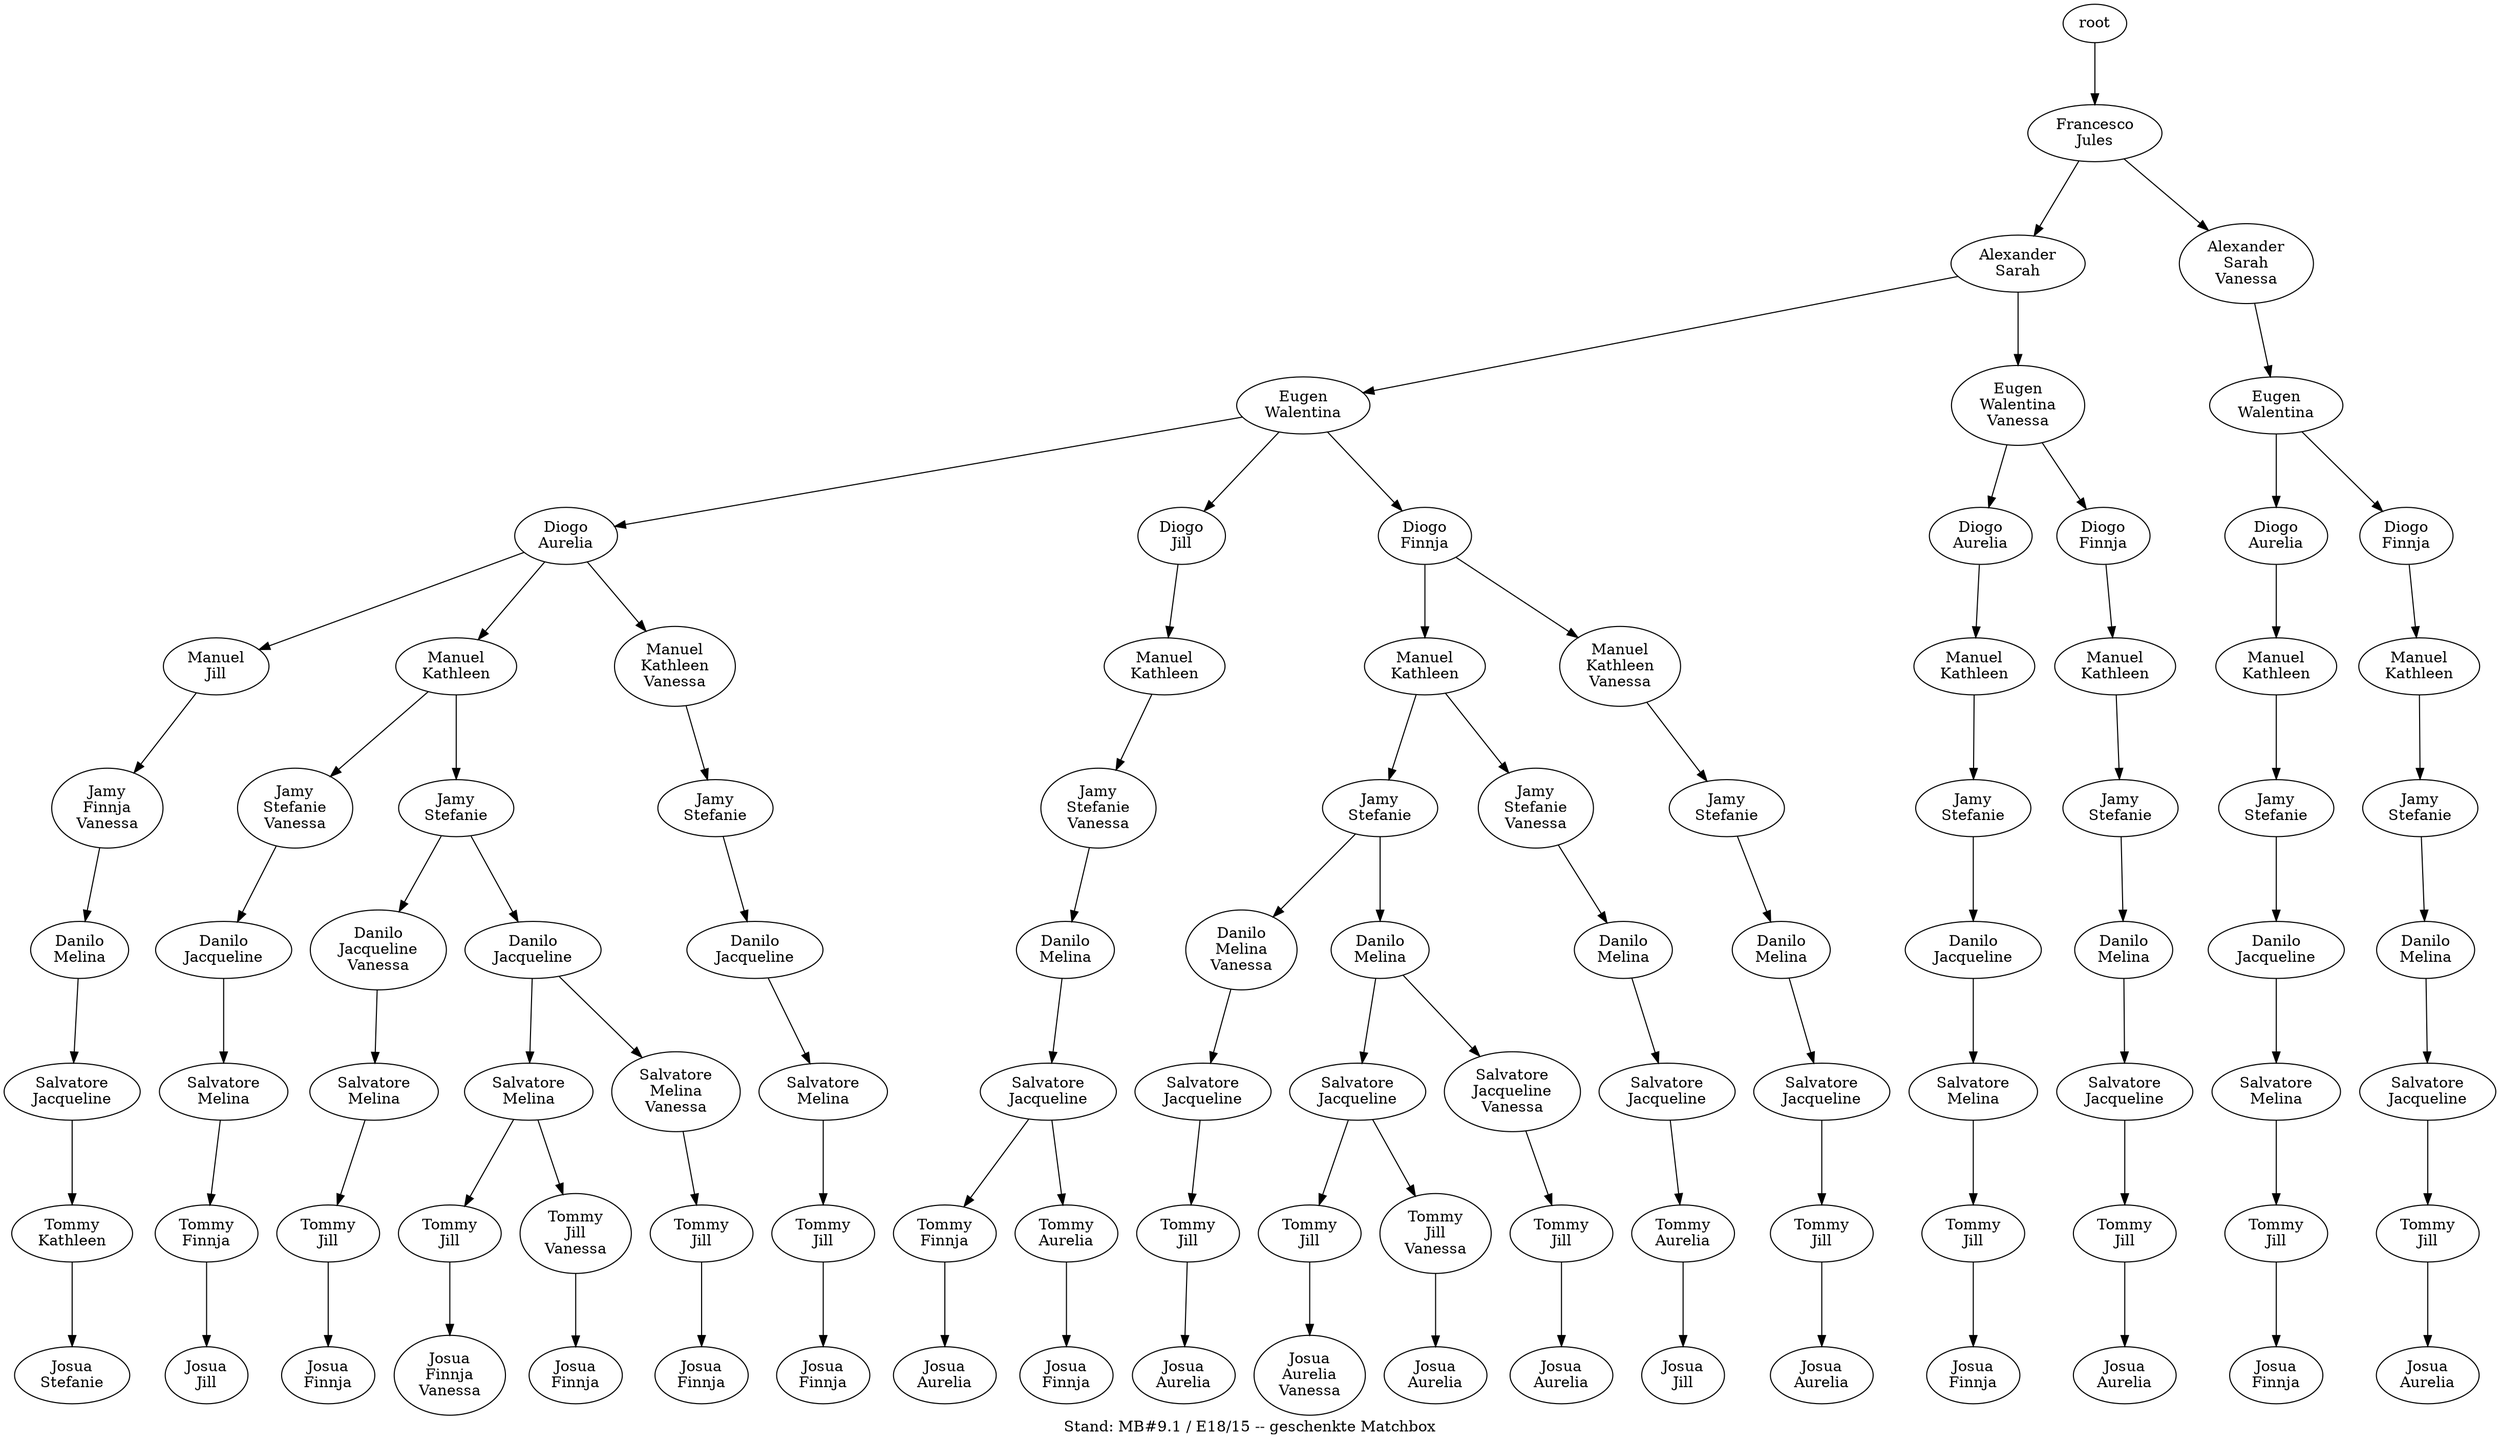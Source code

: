 digraph D { labelloc="b"; label="Stand: MB#9.1 / E18/15 -- geschenkte Matchbox"; ranksep=0.8;
"root/9"[label="Francesco\nJules"]
"root" -> "root/9";
"root/9/6"[label="Alexander\nSarah"]
"root/9" -> "root/9/6";
"root/9/6/8"[label="Eugen\nWalentina"]
"root/9/6" -> "root/9/6/8";
"root/9/6/8/0"[label="Diogo\nAurelia"]
"root/9/6/8" -> "root/9/6/8/0";
"root/9/6/8/0/3"[label="Manuel\nJill"]
"root/9/6/8/0" -> "root/9/6/8/0/3";
"root/9/6/8/0/3/1,10"[label="Jamy\nFinnja\nVanessa"]
"root/9/6/8/0/3" -> "root/9/6/8/0/3/1,10";
"root/9/6/8/0/3/1,10/5"[label="Danilo\nMelina"]
"root/9/6/8/0/3/1,10" -> "root/9/6/8/0/3/1,10/5";
"root/9/6/8/0/3/1,10/5/2"[label="Salvatore\nJacqueline"]
"root/9/6/8/0/3/1,10/5" -> "root/9/6/8/0/3/1,10/5/2";
"root/9/6/8/0/3/1,10/5/2/4"[label="Tommy\nKathleen"]
"root/9/6/8/0/3/1,10/5/2" -> "root/9/6/8/0/3/1,10/5/2/4";
"root/9/6/8/0/3/1,10/5/2/4/7"[label="Josua\nStefanie"]
"root/9/6/8/0/3/1,10/5/2/4" -> "root/9/6/8/0/3/1,10/5/2/4/7";
"root/9/6/8/3"[label="Diogo\nJill"]
"root/9/6/8" -> "root/9/6/8/3";
"root/9/6/8/3/4"[label="Manuel\nKathleen"]
"root/9/6/8/3" -> "root/9/6/8/3/4";
"root/9/6/8/3/4/7,10"[label="Jamy\nStefanie\nVanessa"]
"root/9/6/8/3/4" -> "root/9/6/8/3/4/7,10";
"root/9/6/8/3/4/7,10/5"[label="Danilo\nMelina"]
"root/9/6/8/3/4/7,10" -> "root/9/6/8/3/4/7,10/5";
"root/9/6/8/3/4/7,10/5/2"[label="Salvatore\nJacqueline"]
"root/9/6/8/3/4/7,10/5" -> "root/9/6/8/3/4/7,10/5/2";
"root/9/6/8/3/4/7,10/5/2/1"[label="Tommy\nFinnja"]
"root/9/6/8/3/4/7,10/5/2" -> "root/9/6/8/3/4/7,10/5/2/1";
"root/9/6/8/3/4/7,10/5/2/1/0"[label="Josua\nAurelia"]
"root/9/6/8/3/4/7,10/5/2/1" -> "root/9/6/8/3/4/7,10/5/2/1/0";
"root/9/6/8/0/4"[label="Manuel\nKathleen"]
"root/9/6/8/0" -> "root/9/6/8/0/4";
"root/9/6/8/0/4/7,10"[label="Jamy\nStefanie\nVanessa"]
"root/9/6/8/0/4" -> "root/9/6/8/0/4/7,10";
"root/9/6/8/0/4/7,10/2"[label="Danilo\nJacqueline"]
"root/9/6/8/0/4/7,10" -> "root/9/6/8/0/4/7,10/2";
"root/9/6/8/0/4/7,10/2/5"[label="Salvatore\nMelina"]
"root/9/6/8/0/4/7,10/2" -> "root/9/6/8/0/4/7,10/2/5";
"root/9/6/8/0/4/7,10/2/5/1"[label="Tommy\nFinnja"]
"root/9/6/8/0/4/7,10/2/5" -> "root/9/6/8/0/4/7,10/2/5/1";
"root/9/6/8/0/4/7,10/2/5/1/3"[label="Josua\nJill"]
"root/9/6/8/0/4/7,10/2/5/1" -> "root/9/6/8/0/4/7,10/2/5/1/3";
"root/9/6,10"[label="Alexander\nSarah\nVanessa"]
"root/9" -> "root/9/6,10";
"root/9/6,10/8"[label="Eugen\nWalentina"]
"root/9/6,10" -> "root/9/6,10/8";
"root/9/6,10/8/0"[label="Diogo\nAurelia"]
"root/9/6,10/8" -> "root/9/6,10/8/0";
"root/9/6,10/8/0/4"[label="Manuel\nKathleen"]
"root/9/6,10/8/0" -> "root/9/6,10/8/0/4";
"root/9/6,10/8/0/4/7"[label="Jamy\nStefanie"]
"root/9/6,10/8/0/4" -> "root/9/6,10/8/0/4/7";
"root/9/6,10/8/0/4/7/2"[label="Danilo\nJacqueline"]
"root/9/6,10/8/0/4/7" -> "root/9/6,10/8/0/4/7/2";
"root/9/6,10/8/0/4/7/2/5"[label="Salvatore\nMelina"]
"root/9/6,10/8/0/4/7/2" -> "root/9/6,10/8/0/4/7/2/5";
"root/9/6,10/8/0/4/7/2/5/3"[label="Tommy\nJill"]
"root/9/6,10/8/0/4/7/2/5" -> "root/9/6,10/8/0/4/7/2/5/3";
"root/9/6,10/8/0/4/7/2/5/3/1"[label="Josua\nFinnja"]
"root/9/6,10/8/0/4/7/2/5/3" -> "root/9/6,10/8/0/4/7/2/5/3/1";
"root/9/6/8/0/4/7"[label="Jamy\nStefanie"]
"root/9/6/8/0/4" -> "root/9/6/8/0/4/7";
"root/9/6/8/0/4/7/2,10"[label="Danilo\nJacqueline\nVanessa"]
"root/9/6/8/0/4/7" -> "root/9/6/8/0/4/7/2,10";
"root/9/6/8/0/4/7/2,10/5"[label="Salvatore\nMelina"]
"root/9/6/8/0/4/7/2,10" -> "root/9/6/8/0/4/7/2,10/5";
"root/9/6/8/0/4/7/2,10/5/3"[label="Tommy\nJill"]
"root/9/6/8/0/4/7/2,10/5" -> "root/9/6/8/0/4/7/2,10/5/3";
"root/9/6/8/0/4/7/2,10/5/3/1"[label="Josua\nFinnja"]
"root/9/6/8/0/4/7/2,10/5/3" -> "root/9/6/8/0/4/7/2,10/5/3/1";
"root/9/6/8,10"[label="Eugen\nWalentina\nVanessa"]
"root/9/6" -> "root/9/6/8,10";
"root/9/6/8,10/0"[label="Diogo\nAurelia"]
"root/9/6/8,10" -> "root/9/6/8,10/0";
"root/9/6/8,10/0/4"[label="Manuel\nKathleen"]
"root/9/6/8,10/0" -> "root/9/6/8,10/0/4";
"root/9/6/8,10/0/4/7"[label="Jamy\nStefanie"]
"root/9/6/8,10/0/4" -> "root/9/6/8,10/0/4/7";
"root/9/6/8,10/0/4/7/2"[label="Danilo\nJacqueline"]
"root/9/6/8,10/0/4/7" -> "root/9/6/8,10/0/4/7/2";
"root/9/6/8,10/0/4/7/2/5"[label="Salvatore\nMelina"]
"root/9/6/8,10/0/4/7/2" -> "root/9/6/8,10/0/4/7/2/5";
"root/9/6/8,10/0/4/7/2/5/3"[label="Tommy\nJill"]
"root/9/6/8,10/0/4/7/2/5" -> "root/9/6/8,10/0/4/7/2/5/3";
"root/9/6/8,10/0/4/7/2/5/3/1"[label="Josua\nFinnja"]
"root/9/6/8,10/0/4/7/2/5/3" -> "root/9/6/8,10/0/4/7/2/5/3/1";
"root/9/6/8/0/4/7/2"[label="Danilo\nJacqueline"]
"root/9/6/8/0/4/7" -> "root/9/6/8/0/4/7/2";
"root/9/6/8/0/4/7/2/5"[label="Salvatore\nMelina"]
"root/9/6/8/0/4/7/2" -> "root/9/6/8/0/4/7/2/5";
"root/9/6/8/0/4/7/2/5/3"[label="Tommy\nJill"]
"root/9/6/8/0/4/7/2/5" -> "root/9/6/8/0/4/7/2/5/3";
"root/9/6/8/0/4/7/2/5/3/1,10"[label="Josua\nFinnja\nVanessa"]
"root/9/6/8/0/4/7/2/5/3" -> "root/9/6/8/0/4/7/2/5/3/1,10";
"root/9/6/8/0/4,10"[label="Manuel\nKathleen\nVanessa"]
"root/9/6/8/0" -> "root/9/6/8/0/4,10";
"root/9/6/8/0/4,10/7"[label="Jamy\nStefanie"]
"root/9/6/8/0/4,10" -> "root/9/6/8/0/4,10/7";
"root/9/6/8/0/4,10/7/2"[label="Danilo\nJacqueline"]
"root/9/6/8/0/4,10/7" -> "root/9/6/8/0/4,10/7/2";
"root/9/6/8/0/4,10/7/2/5"[label="Salvatore\nMelina"]
"root/9/6/8/0/4,10/7/2" -> "root/9/6/8/0/4,10/7/2/5";
"root/9/6/8/0/4,10/7/2/5/3"[label="Tommy\nJill"]
"root/9/6/8/0/4,10/7/2/5" -> "root/9/6/8/0/4,10/7/2/5/3";
"root/9/6/8/0/4,10/7/2/5/3/1"[label="Josua\nFinnja"]
"root/9/6/8/0/4,10/7/2/5/3" -> "root/9/6/8/0/4,10/7/2/5/3/1";
"root/9/6/8/0/4/7/2/5,10"[label="Salvatore\nMelina\nVanessa"]
"root/9/6/8/0/4/7/2" -> "root/9/6/8/0/4/7/2/5,10";
"root/9/6/8/0/4/7/2/5,10/3"[label="Tommy\nJill"]
"root/9/6/8/0/4/7/2/5,10" -> "root/9/6/8/0/4/7/2/5,10/3";
"root/9/6/8/0/4/7/2/5,10/3/1"[label="Josua\nFinnja"]
"root/9/6/8/0/4/7/2/5,10/3" -> "root/9/6/8/0/4/7/2/5,10/3/1";
"root/9/6/8/0/4/7/2/5/3,10"[label="Tommy\nJill\nVanessa"]
"root/9/6/8/0/4/7/2/5" -> "root/9/6/8/0/4/7/2/5/3,10";
"root/9/6/8/0/4/7/2/5/3,10/1"[label="Josua\nFinnja"]
"root/9/6/8/0/4/7/2/5/3,10" -> "root/9/6/8/0/4/7/2/5/3,10/1";
"root/9/6,10/8/1"[label="Diogo\nFinnja"]
"root/9/6,10/8" -> "root/9/6,10/8/1";
"root/9/6,10/8/1/4"[label="Manuel\nKathleen"]
"root/9/6,10/8/1" -> "root/9/6,10/8/1/4";
"root/9/6,10/8/1/4/7"[label="Jamy\nStefanie"]
"root/9/6,10/8/1/4" -> "root/9/6,10/8/1/4/7";
"root/9/6,10/8/1/4/7/5"[label="Danilo\nMelina"]
"root/9/6,10/8/1/4/7" -> "root/9/6,10/8/1/4/7/5";
"root/9/6,10/8/1/4/7/5/2"[label="Salvatore\nJacqueline"]
"root/9/6,10/8/1/4/7/5" -> "root/9/6,10/8/1/4/7/5/2";
"root/9/6,10/8/1/4/7/5/2/3"[label="Tommy\nJill"]
"root/9/6,10/8/1/4/7/5/2" -> "root/9/6,10/8/1/4/7/5/2/3";
"root/9/6,10/8/1/4/7/5/2/3/0"[label="Josua\nAurelia"]
"root/9/6,10/8/1/4/7/5/2/3" -> "root/9/6,10/8/1/4/7/5/2/3/0";
"root/9/6/8/1"[label="Diogo\nFinnja"]
"root/9/6/8" -> "root/9/6/8/1";
"root/9/6/8/1/4"[label="Manuel\nKathleen"]
"root/9/6/8/1" -> "root/9/6/8/1/4";
"root/9/6/8/1/4/7"[label="Jamy\nStefanie"]
"root/9/6/8/1/4" -> "root/9/6/8/1/4/7";
"root/9/6/8/1/4/7/5,10"[label="Danilo\nMelina\nVanessa"]
"root/9/6/8/1/4/7" -> "root/9/6/8/1/4/7/5,10";
"root/9/6/8/1/4/7/5,10/2"[label="Salvatore\nJacqueline"]
"root/9/6/8/1/4/7/5,10" -> "root/9/6/8/1/4/7/5,10/2";
"root/9/6/8/1/4/7/5,10/2/3"[label="Tommy\nJill"]
"root/9/6/8/1/4/7/5,10/2" -> "root/9/6/8/1/4/7/5,10/2/3";
"root/9/6/8/1/4/7/5,10/2/3/0"[label="Josua\nAurelia"]
"root/9/6/8/1/4/7/5,10/2/3" -> "root/9/6/8/1/4/7/5,10/2/3/0";
"root/9/6/8,10/1"[label="Diogo\nFinnja"]
"root/9/6/8,10" -> "root/9/6/8,10/1";
"root/9/6/8,10/1/4"[label="Manuel\nKathleen"]
"root/9/6/8,10/1" -> "root/9/6/8,10/1/4";
"root/9/6/8,10/1/4/7"[label="Jamy\nStefanie"]
"root/9/6/8,10/1/4" -> "root/9/6/8,10/1/4/7";
"root/9/6/8,10/1/4/7/5"[label="Danilo\nMelina"]
"root/9/6/8,10/1/4/7" -> "root/9/6/8,10/1/4/7/5";
"root/9/6/8,10/1/4/7/5/2"[label="Salvatore\nJacqueline"]
"root/9/6/8,10/1/4/7/5" -> "root/9/6/8,10/1/4/7/5/2";
"root/9/6/8,10/1/4/7/5/2/3"[label="Tommy\nJill"]
"root/9/6/8,10/1/4/7/5/2" -> "root/9/6/8,10/1/4/7/5/2/3";
"root/9/6/8,10/1/4/7/5/2/3/0"[label="Josua\nAurelia"]
"root/9/6/8,10/1/4/7/5/2/3" -> "root/9/6/8,10/1/4/7/5/2/3/0";
"root/9/6/8/1/4/7/5"[label="Danilo\nMelina"]
"root/9/6/8/1/4/7" -> "root/9/6/8/1/4/7/5";
"root/9/6/8/1/4/7/5/2"[label="Salvatore\nJacqueline"]
"root/9/6/8/1/4/7/5" -> "root/9/6/8/1/4/7/5/2";
"root/9/6/8/1/4/7/5/2/3"[label="Tommy\nJill"]
"root/9/6/8/1/4/7/5/2" -> "root/9/6/8/1/4/7/5/2/3";
"root/9/6/8/1/4/7/5/2/3/0,10"[label="Josua\nAurelia\nVanessa"]
"root/9/6/8/1/4/7/5/2/3" -> "root/9/6/8/1/4/7/5/2/3/0,10";
"root/9/6/8/1/4,10"[label="Manuel\nKathleen\nVanessa"]
"root/9/6/8/1" -> "root/9/6/8/1/4,10";
"root/9/6/8/1/4,10/7"[label="Jamy\nStefanie"]
"root/9/6/8/1/4,10" -> "root/9/6/8/1/4,10/7";
"root/9/6/8/1/4,10/7/5"[label="Danilo\nMelina"]
"root/9/6/8/1/4,10/7" -> "root/9/6/8/1/4,10/7/5";
"root/9/6/8/1/4,10/7/5/2"[label="Salvatore\nJacqueline"]
"root/9/6/8/1/4,10/7/5" -> "root/9/6/8/1/4,10/7/5/2";
"root/9/6/8/1/4,10/7/5/2/3"[label="Tommy\nJill"]
"root/9/6/8/1/4,10/7/5/2" -> "root/9/6/8/1/4,10/7/5/2/3";
"root/9/6/8/1/4,10/7/5/2/3/0"[label="Josua\nAurelia"]
"root/9/6/8/1/4,10/7/5/2/3" -> "root/9/6/8/1/4,10/7/5/2/3/0";
"root/9/6/8/1/4/7/5/2,10"[label="Salvatore\nJacqueline\nVanessa"]
"root/9/6/8/1/4/7/5" -> "root/9/6/8/1/4/7/5/2,10";
"root/9/6/8/1/4/7/5/2,10/3"[label="Tommy\nJill"]
"root/9/6/8/1/4/7/5/2,10" -> "root/9/6/8/1/4/7/5/2,10/3";
"root/9/6/8/1/4/7/5/2,10/3/0"[label="Josua\nAurelia"]
"root/9/6/8/1/4/7/5/2,10/3" -> "root/9/6/8/1/4/7/5/2,10/3/0";
"root/9/6/8/1/4/7/5/2/3,10"[label="Tommy\nJill\nVanessa"]
"root/9/6/8/1/4/7/5/2" -> "root/9/6/8/1/4/7/5/2/3,10";
"root/9/6/8/1/4/7/5/2/3,10/0"[label="Josua\nAurelia"]
"root/9/6/8/1/4/7/5/2/3,10" -> "root/9/6/8/1/4/7/5/2/3,10/0";
"root/9/6/8/3/4/7,10/5/2/0"[label="Tommy\nAurelia"]
"root/9/6/8/3/4/7,10/5/2" -> "root/9/6/8/3/4/7,10/5/2/0";
"root/9/6/8/3/4/7,10/5/2/0/1"[label="Josua\nFinnja"]
"root/9/6/8/3/4/7,10/5/2/0" -> "root/9/6/8/3/4/7,10/5/2/0/1";
"root/9/6/8/1/4/7,10"[label="Jamy\nStefanie\nVanessa"]
"root/9/6/8/1/4" -> "root/9/6/8/1/4/7,10";
"root/9/6/8/1/4/7,10/5"[label="Danilo\nMelina"]
"root/9/6/8/1/4/7,10" -> "root/9/6/8/1/4/7,10/5";
"root/9/6/8/1/4/7,10/5/2"[label="Salvatore\nJacqueline"]
"root/9/6/8/1/4/7,10/5" -> "root/9/6/8/1/4/7,10/5/2";
"root/9/6/8/1/4/7,10/5/2/0"[label="Tommy\nAurelia"]
"root/9/6/8/1/4/7,10/5/2" -> "root/9/6/8/1/4/7,10/5/2/0";
"root/9/6/8/1/4/7,10/5/2/0/3"[label="Josua\nJill"]
"root/9/6/8/1/4/7,10/5/2/0" -> "root/9/6/8/1/4/7,10/5/2/0/3";
}

